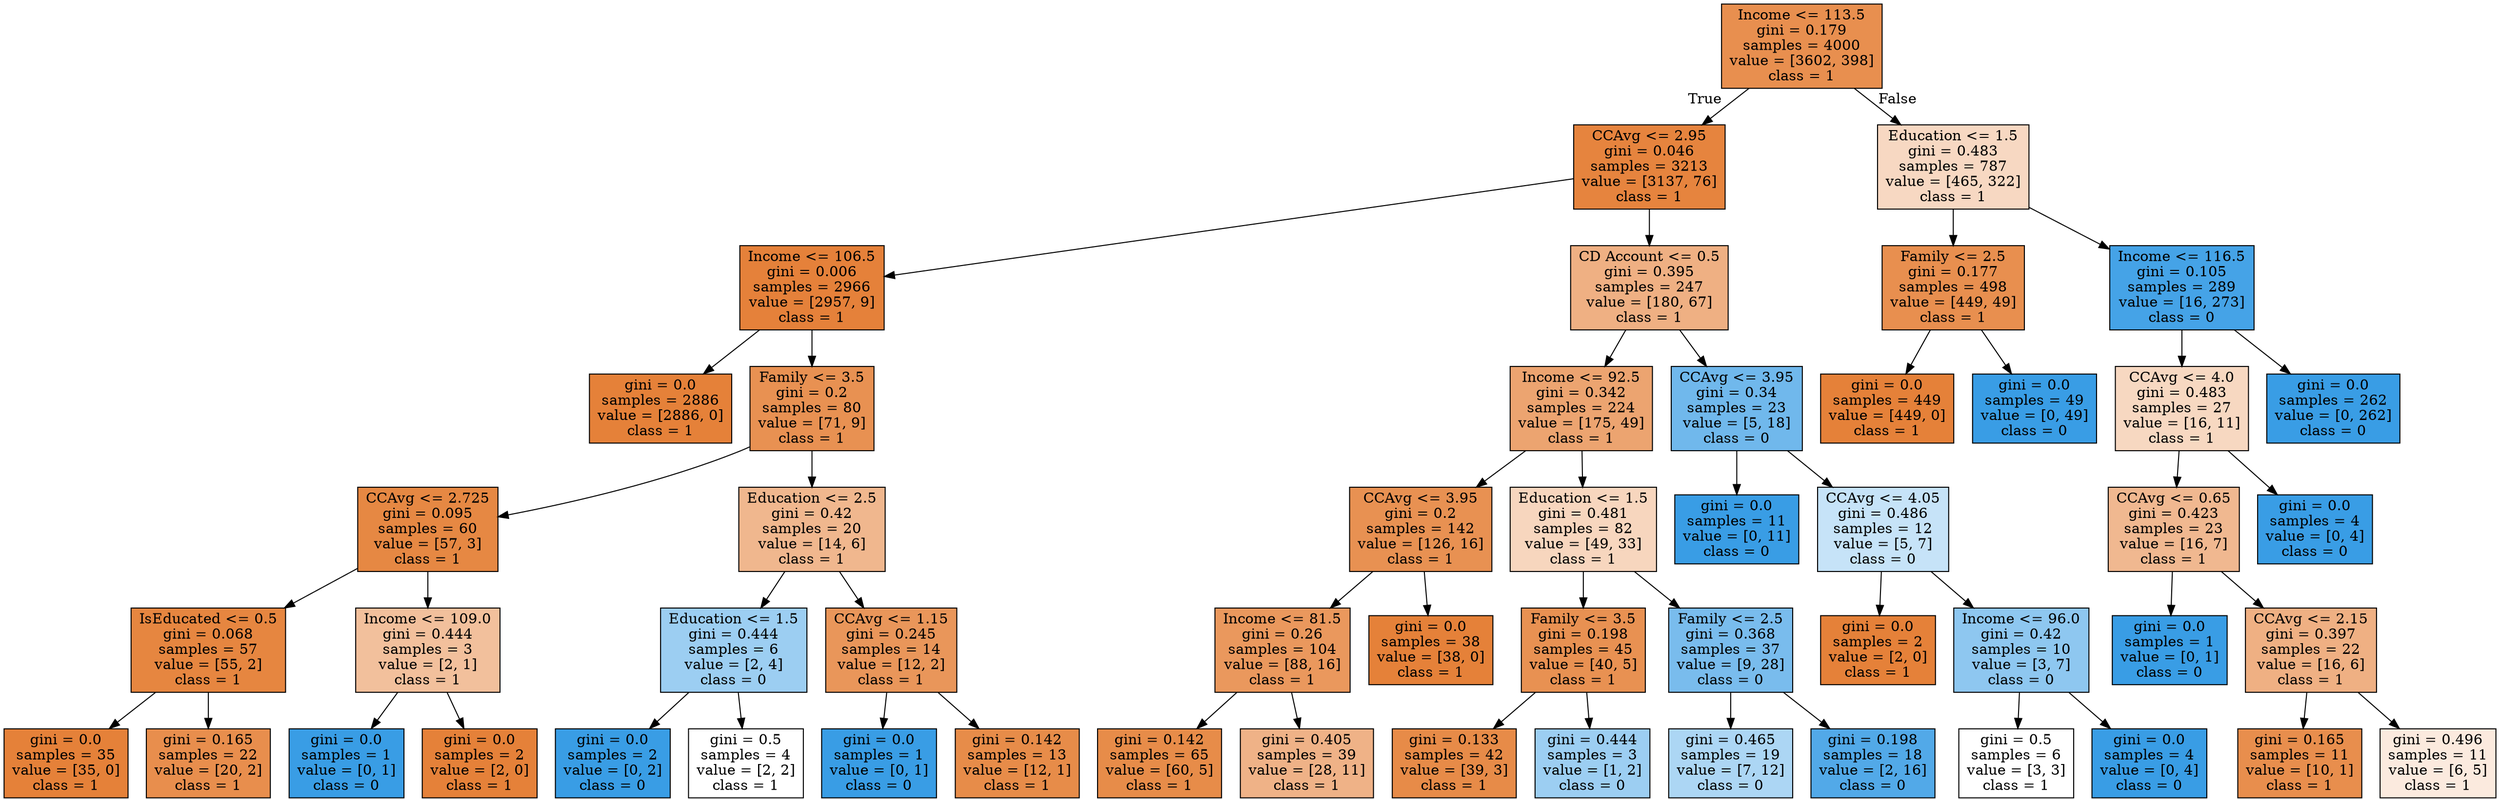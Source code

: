 digraph Tree {
node [shape=box, style="filled", color="black"] ;
0 [label="Income <= 113.5\ngini = 0.179\nsamples = 4000\nvalue = [3602, 398]\nclass = 1", fillcolor="#e88f4f"] ;
1 [label="CCAvg <= 2.95\ngini = 0.046\nsamples = 3213\nvalue = [3137, 76]\nclass = 1", fillcolor="#e6843e"] ;
0 -> 1 [labeldistance=2.5, labelangle=45, headlabel="True"] ;
2 [label="Income <= 106.5\ngini = 0.006\nsamples = 2966\nvalue = [2957, 9]\nclass = 1", fillcolor="#e5813a"] ;
1 -> 2 ;
3 [label="gini = 0.0\nsamples = 2886\nvalue = [2886, 0]\nclass = 1", fillcolor="#e58139"] ;
2 -> 3 ;
4 [label="Family <= 3.5\ngini = 0.2\nsamples = 80\nvalue = [71, 9]\nclass = 1", fillcolor="#e89152"] ;
2 -> 4 ;
5 [label="CCAvg <= 2.725\ngini = 0.095\nsamples = 60\nvalue = [57, 3]\nclass = 1", fillcolor="#e68843"] ;
4 -> 5 ;
6 [label="IsEducated <= 0.5\ngini = 0.068\nsamples = 57\nvalue = [55, 2]\nclass = 1", fillcolor="#e68640"] ;
5 -> 6 ;
7 [label="gini = 0.0\nsamples = 35\nvalue = [35, 0]\nclass = 1", fillcolor="#e58139"] ;
6 -> 7 ;
8 [label="gini = 0.165\nsamples = 22\nvalue = [20, 2]\nclass = 1", fillcolor="#e88e4d"] ;
6 -> 8 ;
9 [label="Income <= 109.0\ngini = 0.444\nsamples = 3\nvalue = [2, 1]\nclass = 1", fillcolor="#f2c09c"] ;
5 -> 9 ;
10 [label="gini = 0.0\nsamples = 1\nvalue = [0, 1]\nclass = 0", fillcolor="#399de5"] ;
9 -> 10 ;
11 [label="gini = 0.0\nsamples = 2\nvalue = [2, 0]\nclass = 1", fillcolor="#e58139"] ;
9 -> 11 ;
12 [label="Education <= 2.5\ngini = 0.42\nsamples = 20\nvalue = [14, 6]\nclass = 1", fillcolor="#f0b78e"] ;
4 -> 12 ;
13 [label="Education <= 1.5\ngini = 0.444\nsamples = 6\nvalue = [2, 4]\nclass = 0", fillcolor="#9ccef2"] ;
12 -> 13 ;
14 [label="gini = 0.0\nsamples = 2\nvalue = [0, 2]\nclass = 0", fillcolor="#399de5"] ;
13 -> 14 ;
15 [label="gini = 0.5\nsamples = 4\nvalue = [2, 2]\nclass = 1", fillcolor="#ffffff"] ;
13 -> 15 ;
16 [label="CCAvg <= 1.15\ngini = 0.245\nsamples = 14\nvalue = [12, 2]\nclass = 1", fillcolor="#e9965a"] ;
12 -> 16 ;
17 [label="gini = 0.0\nsamples = 1\nvalue = [0, 1]\nclass = 0", fillcolor="#399de5"] ;
16 -> 17 ;
18 [label="gini = 0.142\nsamples = 13\nvalue = [12, 1]\nclass = 1", fillcolor="#e78c49"] ;
16 -> 18 ;
19 [label="CD Account <= 0.5\ngini = 0.395\nsamples = 247\nvalue = [180, 67]\nclass = 1", fillcolor="#efb083"] ;
1 -> 19 ;
20 [label="Income <= 92.5\ngini = 0.342\nsamples = 224\nvalue = [175, 49]\nclass = 1", fillcolor="#eca470"] ;
19 -> 20 ;
21 [label="CCAvg <= 3.95\ngini = 0.2\nsamples = 142\nvalue = [126, 16]\nclass = 1", fillcolor="#e89152"] ;
20 -> 21 ;
22 [label="Income <= 81.5\ngini = 0.26\nsamples = 104\nvalue = [88, 16]\nclass = 1", fillcolor="#ea985d"] ;
21 -> 22 ;
23 [label="gini = 0.142\nsamples = 65\nvalue = [60, 5]\nclass = 1", fillcolor="#e78c49"] ;
22 -> 23 ;
24 [label="gini = 0.405\nsamples = 39\nvalue = [28, 11]\nclass = 1", fillcolor="#efb287"] ;
22 -> 24 ;
25 [label="gini = 0.0\nsamples = 38\nvalue = [38, 0]\nclass = 1", fillcolor="#e58139"] ;
21 -> 25 ;
26 [label="Education <= 1.5\ngini = 0.481\nsamples = 82\nvalue = [49, 33]\nclass = 1", fillcolor="#f7d6be"] ;
20 -> 26 ;
27 [label="Family <= 3.5\ngini = 0.198\nsamples = 45\nvalue = [40, 5]\nclass = 1", fillcolor="#e89152"] ;
26 -> 27 ;
28 [label="gini = 0.133\nsamples = 42\nvalue = [39, 3]\nclass = 1", fillcolor="#e78b48"] ;
27 -> 28 ;
29 [label="gini = 0.444\nsamples = 3\nvalue = [1, 2]\nclass = 0", fillcolor="#9ccef2"] ;
27 -> 29 ;
30 [label="Family <= 2.5\ngini = 0.368\nsamples = 37\nvalue = [9, 28]\nclass = 0", fillcolor="#79bced"] ;
26 -> 30 ;
31 [label="gini = 0.465\nsamples = 19\nvalue = [7, 12]\nclass = 0", fillcolor="#acd6f4"] ;
30 -> 31 ;
32 [label="gini = 0.198\nsamples = 18\nvalue = [2, 16]\nclass = 0", fillcolor="#52a9e8"] ;
30 -> 32 ;
33 [label="CCAvg <= 3.95\ngini = 0.34\nsamples = 23\nvalue = [5, 18]\nclass = 0", fillcolor="#70b8ec"] ;
19 -> 33 ;
34 [label="gini = 0.0\nsamples = 11\nvalue = [0, 11]\nclass = 0", fillcolor="#399de5"] ;
33 -> 34 ;
35 [label="CCAvg <= 4.05\ngini = 0.486\nsamples = 12\nvalue = [5, 7]\nclass = 0", fillcolor="#c6e3f8"] ;
33 -> 35 ;
36 [label="gini = 0.0\nsamples = 2\nvalue = [2, 0]\nclass = 1", fillcolor="#e58139"] ;
35 -> 36 ;
37 [label="Income <= 96.0\ngini = 0.42\nsamples = 10\nvalue = [3, 7]\nclass = 0", fillcolor="#8ec7f0"] ;
35 -> 37 ;
38 [label="gini = 0.5\nsamples = 6\nvalue = [3, 3]\nclass = 1", fillcolor="#ffffff"] ;
37 -> 38 ;
39 [label="gini = 0.0\nsamples = 4\nvalue = [0, 4]\nclass = 0", fillcolor="#399de5"] ;
37 -> 39 ;
40 [label="Education <= 1.5\ngini = 0.483\nsamples = 787\nvalue = [465, 322]\nclass = 1", fillcolor="#f7d8c2"] ;
0 -> 40 [labeldistance=2.5, labelangle=-45, headlabel="False"] ;
41 [label="Family <= 2.5\ngini = 0.177\nsamples = 498\nvalue = [449, 49]\nclass = 1", fillcolor="#e88f4f"] ;
40 -> 41 ;
42 [label="gini = 0.0\nsamples = 449\nvalue = [449, 0]\nclass = 1", fillcolor="#e58139"] ;
41 -> 42 ;
43 [label="gini = 0.0\nsamples = 49\nvalue = [0, 49]\nclass = 0", fillcolor="#399de5"] ;
41 -> 43 ;
44 [label="Income <= 116.5\ngini = 0.105\nsamples = 289\nvalue = [16, 273]\nclass = 0", fillcolor="#45a3e7"] ;
40 -> 44 ;
45 [label="CCAvg <= 4.0\ngini = 0.483\nsamples = 27\nvalue = [16, 11]\nclass = 1", fillcolor="#f7d8c1"] ;
44 -> 45 ;
46 [label="CCAvg <= 0.65\ngini = 0.423\nsamples = 23\nvalue = [16, 7]\nclass = 1", fillcolor="#f0b890"] ;
45 -> 46 ;
47 [label="gini = 0.0\nsamples = 1\nvalue = [0, 1]\nclass = 0", fillcolor="#399de5"] ;
46 -> 47 ;
48 [label="CCAvg <= 2.15\ngini = 0.397\nsamples = 22\nvalue = [16, 6]\nclass = 1", fillcolor="#efb083"] ;
46 -> 48 ;
49 [label="gini = 0.165\nsamples = 11\nvalue = [10, 1]\nclass = 1", fillcolor="#e88e4d"] ;
48 -> 49 ;
50 [label="gini = 0.496\nsamples = 11\nvalue = [6, 5]\nclass = 1", fillcolor="#fbeade"] ;
48 -> 50 ;
51 [label="gini = 0.0\nsamples = 4\nvalue = [0, 4]\nclass = 0", fillcolor="#399de5"] ;
45 -> 51 ;
52 [label="gini = 0.0\nsamples = 262\nvalue = [0, 262]\nclass = 0", fillcolor="#399de5"] ;
44 -> 52 ;
}
